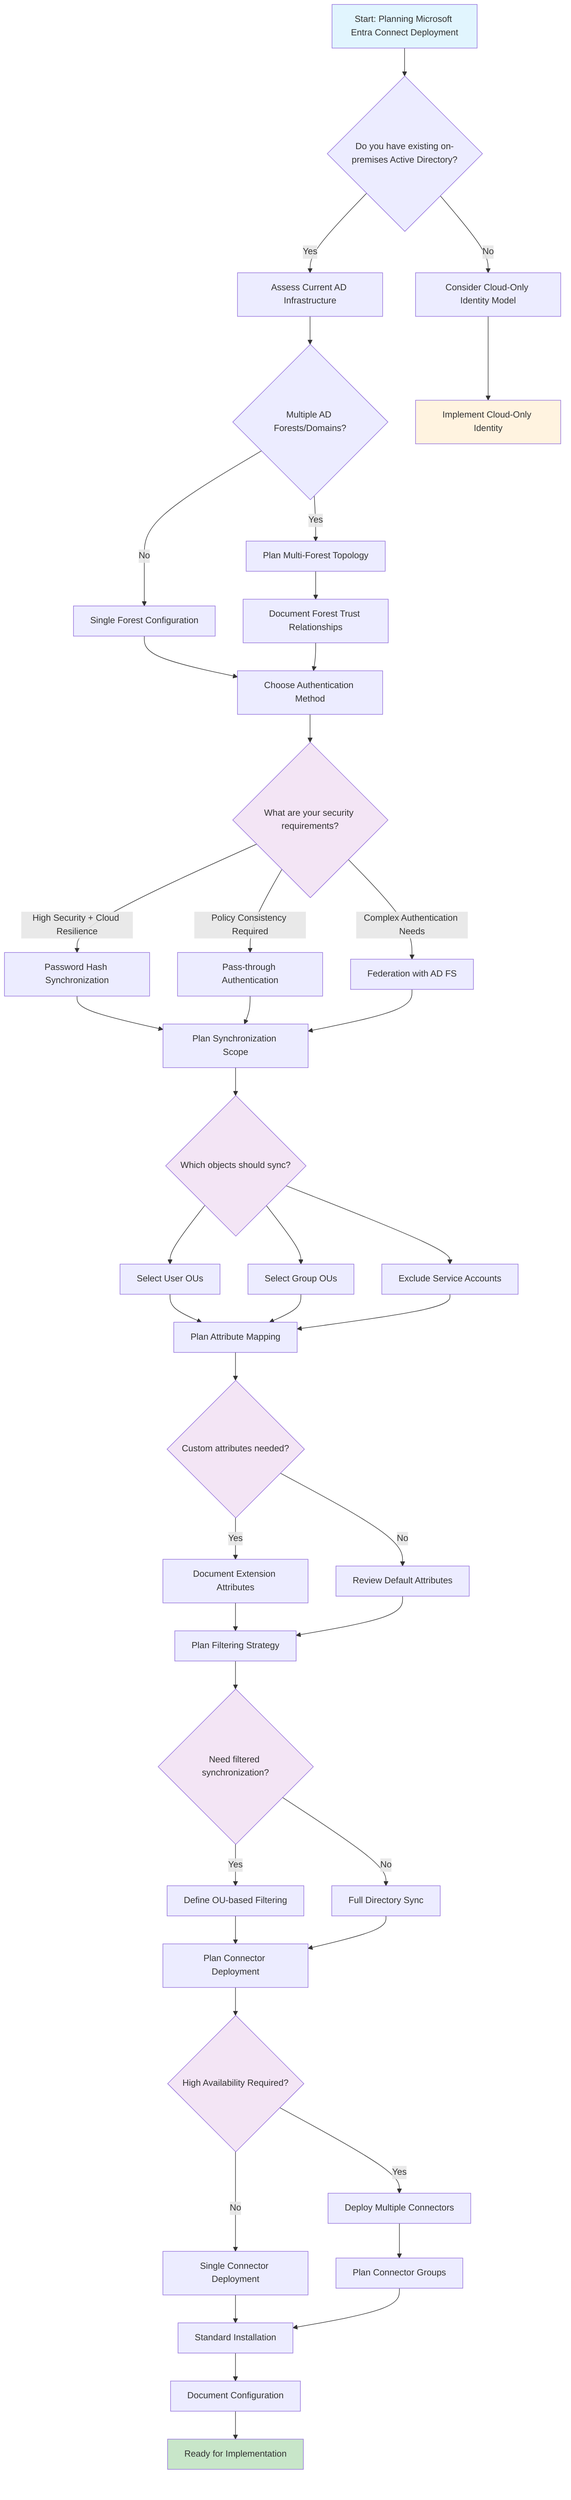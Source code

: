flowchart TD
    A[Start: Planning Microsoft Entra Connect Deployment] --> B{Do you have existing on-premises Active Directory?}
    
    B -->|Yes| C[Assess Current AD Infrastructure]
    B -->|No| D[Consider Cloud-Only Identity Model]
    
    C --> E{Multiple AD Forests/Domains?}
    E -->|Yes| F[Plan Multi-Forest Topology]
    E -->|No| G[Single Forest Configuration]
    
    F --> H[Document Forest Trust Relationships]
    G --> I[Choose Authentication Method]
    H --> I
    
    I --> J{What are your security requirements?}
    J -->|High Security + Cloud Resilience| K[Password Hash Synchronization]
    J -->|Policy Consistency Required| L[Pass-through Authentication]
    J -->|Complex Authentication Needs| M[Federation with AD FS]
    
    K --> N[Plan Synchronization Scope]
    L --> N
    M --> N
    
    N --> O{Which objects should sync?}
    O --> P[Select User OUs]
    O --> Q[Select Group OUs]
    O --> R[Exclude Service Accounts]
    
    P --> S[Plan Attribute Mapping]
    Q --> S
    R --> S
    
    S --> T{Custom attributes needed?}
    T -->|Yes| U[Document Extension Attributes]
    T -->|No| V[Review Default Attributes]
    
    U --> W[Plan Filtering Strategy]
    V --> W
    
    W --> X{Need filtered synchronization?}
    X -->|Yes| Y[Define OU-based Filtering]
    X -->|No| Z[Full Directory Sync]
    
    Y --> AA[Plan Connector Deployment]
    Z --> AA
    
    AA --> BB{High Availability Required?}
    BB -->|Yes| CC[Deploy Multiple Connectors]
    BB -->|No| DD[Single Connector Deployment]
    
    CC --> EE[Plan Connector Groups]
    DD --> FF[Standard Installation]
    EE --> FF
    
    FF --> GG[Document Configuration]
    GG --> HH[Ready for Implementation]
    
    D --> II[Implement Cloud-Only Identity]
    
    style A fill:#e1f5fe
    style HH fill:#c8e6c9
    style II fill:#fff3e0
    style J fill:#f3e5f5
    style O fill:#f3e5f5
    style T fill:#f3e5f5
    style X fill:#f3e5f5
    style BB fill:#f3e5f5